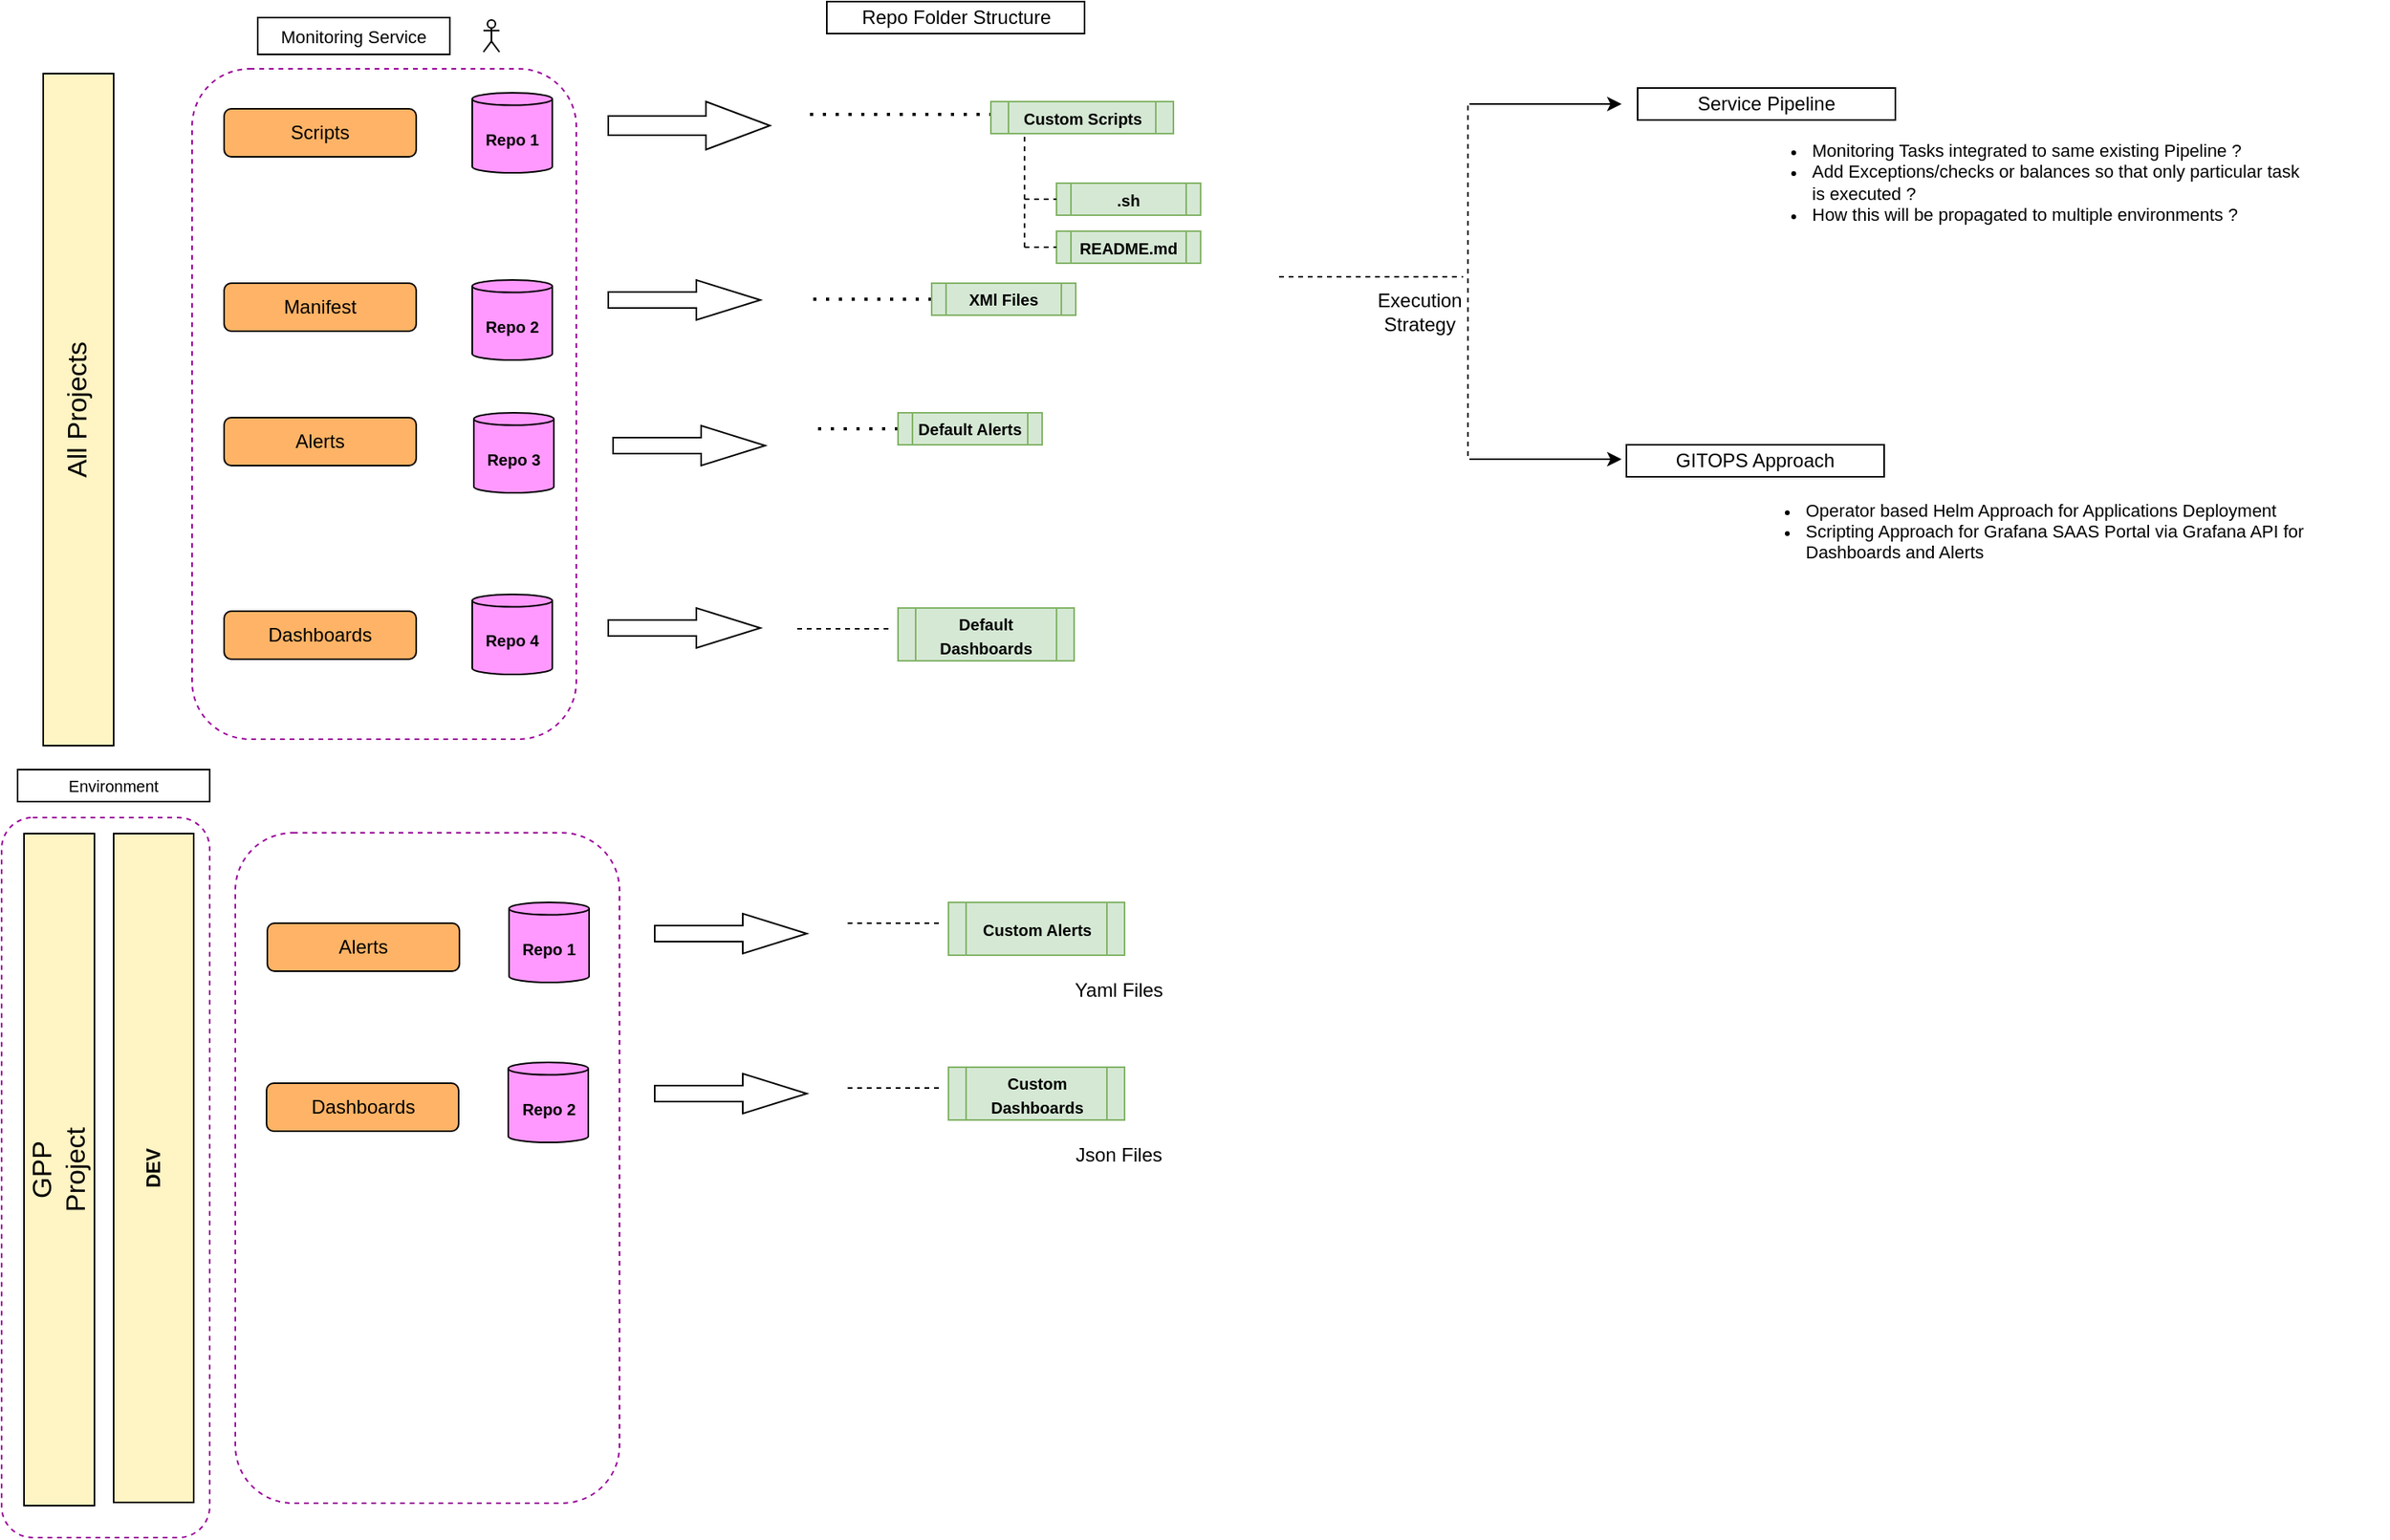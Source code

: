 <mxfile version="14.7.4" type="github">
  <diagram id="e1svnjk2He2mOXQz4SfX" name="Page-1">
    <mxGraphModel dx="1165" dy="455" grid="0" gridSize="10" guides="1" tooltips="1" connect="1" arrows="1" fold="1" page="0" pageScale="1" pageWidth="827" pageHeight="1169" math="0" shadow="0">
      <root>
        <mxCell id="0" />
        <mxCell id="1" parent="0" />
        <mxCell id="3rxL_w6OVFpMtlmRvImV-87" value="" style="rounded=1;whiteSpace=wrap;html=1;dashed=1;fontSize=12;strokeColor=#990099;" parent="1" vertex="1">
          <mxGeometry x="178" y="48" width="240" height="419" as="geometry" />
        </mxCell>
        <mxCell id="3rxL_w6OVFpMtlmRvImV-86" value="" style="rounded=1;whiteSpace=wrap;html=1;fontSize=12;dashed=1;strokeColor=#990099;" parent="1" vertex="1">
          <mxGeometry x="59" y="516" width="130" height="450" as="geometry" />
        </mxCell>
        <mxCell id="3rxL_w6OVFpMtlmRvImV-1" value="GPP &lt;br&gt;Project" style="rounded=0;whiteSpace=wrap;html=1;verticalAlign=middle;horizontal=0;fontSize=17;fillColor=#FFF4C3;" parent="1" vertex="1">
          <mxGeometry x="73" y="526" width="44" height="420" as="geometry" />
        </mxCell>
        <mxCell id="3rxL_w6OVFpMtlmRvImV-3" value="&lt;b&gt;DEV&lt;/b&gt;" style="rounded=0;whiteSpace=wrap;html=1;fontSize=12;horizontal=0;verticalAlign=middle;fillColor=#FFF4C3;" parent="1" vertex="1">
          <mxGeometry x="129" y="526" width="50" height="418" as="geometry" />
        </mxCell>
        <mxCell id="3rxL_w6OVFpMtlmRvImV-13" value="Scripts" style="rounded=1;whiteSpace=wrap;html=1;fontSize=12;fillColor=#FFB366;" parent="1" vertex="1">
          <mxGeometry x="198" y="73" width="120" height="30" as="geometry" />
        </mxCell>
        <mxCell id="3rxL_w6OVFpMtlmRvImV-19" value="&lt;b&gt;&lt;font style=&quot;font-size: 10px&quot;&gt;Repo 1&lt;/font&gt;&lt;/b&gt;" style="shape=cylinder3;whiteSpace=wrap;html=1;boundedLbl=1;backgroundOutline=1;size=3.896;fontSize=12;fillColor=#FF99FF;" parent="1" vertex="1">
          <mxGeometry x="353" y="63" width="50" height="50" as="geometry" />
        </mxCell>
        <mxCell id="3rxL_w6OVFpMtlmRvImV-22" value="Repo Folder Structure" style="text;html=1;fillColor=none;align=center;verticalAlign=middle;whiteSpace=wrap;rounded=0;fontSize=12;strokeColor=#000000;" parent="1" vertex="1">
          <mxGeometry x="574.5" y="6" width="161" height="20" as="geometry" />
        </mxCell>
        <mxCell id="3rxL_w6OVFpMtlmRvImV-23" value="&lt;font style=&quot;font-size: 10px&quot;&gt;Environment&lt;/font&gt;" style="text;html=1;fillColor=none;align=center;verticalAlign=middle;whiteSpace=wrap;rounded=0;fontSize=12;strokeColor=#000000;" parent="1" vertex="1">
          <mxGeometry x="69" y="486" width="120" height="20" as="geometry" />
        </mxCell>
        <mxCell id="3rxL_w6OVFpMtlmRvImV-25" value="&lt;font style=&quot;font-size: 11px&quot;&gt;Monitoring Service&lt;/font&gt;" style="text;html=1;fillColor=none;align=center;verticalAlign=middle;whiteSpace=wrap;rounded=0;fontSize=12;strokeColor=#000000;" parent="1" vertex="1">
          <mxGeometry x="219" y="16" width="120" height="23" as="geometry" />
        </mxCell>
        <mxCell id="3rxL_w6OVFpMtlmRvImV-27" value="" style="endArrow=none;dashed=1;html=1;dashPattern=1 3;strokeWidth=2;fontSize=12;" parent="1" edge="1">
          <mxGeometry width="50" height="50" relative="1" as="geometry">
            <mxPoint x="678" y="76.5" as="sourcePoint" />
            <mxPoint x="558" y="76.5" as="targetPoint" />
          </mxGeometry>
        </mxCell>
        <mxCell id="3rxL_w6OVFpMtlmRvImV-29" value="" style="endArrow=none;dashed=1;html=1;dashPattern=1 3;strokeWidth=2;fontSize=12;" parent="1" edge="1">
          <mxGeometry width="50" height="50" relative="1" as="geometry">
            <mxPoint x="640" y="192" as="sourcePoint" />
            <mxPoint x="560" y="192" as="targetPoint" />
          </mxGeometry>
        </mxCell>
        <mxCell id="3rxL_w6OVFpMtlmRvImV-30" value="&lt;font style=&quot;font-size: 10px&quot;&gt;&lt;b&gt;Custom Scripts&lt;/b&gt;&lt;/font&gt;" style="shape=process;whiteSpace=wrap;html=1;backgroundOutline=1;fontSize=12;fillColor=#d5e8d4;strokeColor=#82b366;" parent="1" vertex="1">
          <mxGeometry x="677" y="68.5" width="114" height="20" as="geometry" />
        </mxCell>
        <mxCell id="3rxL_w6OVFpMtlmRvImV-32" value="&lt;span style=&quot;font-size: 10px&quot;&gt;&lt;b&gt;XMl Files&lt;/b&gt;&lt;/span&gt;" style="shape=process;whiteSpace=wrap;html=1;backgroundOutline=1;fontSize=12;fillColor=#d5e8d4;strokeColor=#82b366;" parent="1" vertex="1">
          <mxGeometry x="640" y="182" width="90" height="20" as="geometry" />
        </mxCell>
        <mxCell id="3rxL_w6OVFpMtlmRvImV-54" value="" style="endArrow=none;dashed=1;html=1;dashPattern=1 3;strokeWidth=2;fontSize=12;" parent="1" edge="1">
          <mxGeometry width="50" height="50" relative="1" as="geometry">
            <mxPoint x="619" y="273" as="sourcePoint" />
            <mxPoint x="569" y="273" as="targetPoint" />
          </mxGeometry>
        </mxCell>
        <mxCell id="3rxL_w6OVFpMtlmRvImV-55" value="&lt;span style=&quot;font-size: 10px&quot;&gt;&lt;b&gt;Default Alerts&lt;/b&gt;&lt;/span&gt;" style="shape=process;whiteSpace=wrap;html=1;backgroundOutline=1;fontSize=12;fillColor=#d5e8d4;strokeColor=#82b366;" parent="1" vertex="1">
          <mxGeometry x="619" y="263" width="90" height="20" as="geometry" />
        </mxCell>
        <mxCell id="3rxL_w6OVFpMtlmRvImV-57" value="&lt;font style=&quot;font-size: 10px&quot;&gt;&lt;b&gt;.sh&lt;/b&gt;&lt;/font&gt;" style="shape=process;whiteSpace=wrap;html=1;backgroundOutline=1;fontSize=12;fillColor=#d5e8d4;strokeColor=#82b366;" parent="1" vertex="1">
          <mxGeometry x="718" y="119.5" width="90" height="20" as="geometry" />
        </mxCell>
        <mxCell id="3rxL_w6OVFpMtlmRvImV-58" value="&lt;font style=&quot;font-size: 10px&quot;&gt;&lt;b&gt;README.md&lt;/b&gt;&lt;/font&gt;" style="shape=process;whiteSpace=wrap;html=1;backgroundOutline=1;fontSize=12;fillColor=#d5e8d4;strokeColor=#82b366;" parent="1" vertex="1">
          <mxGeometry x="718" y="149.5" width="90" height="20" as="geometry" />
        </mxCell>
        <mxCell id="3rxL_w6OVFpMtlmRvImV-59" value="" style="endArrow=none;dashed=1;html=1;fontSize=12;entryX=0;entryY=0.5;entryDx=0;entryDy=0;" parent="1" target="3rxL_w6OVFpMtlmRvImV-57" edge="1">
          <mxGeometry width="50" height="50" relative="1" as="geometry">
            <mxPoint x="698" y="129.5" as="sourcePoint" />
            <mxPoint x="588" y="209.5" as="targetPoint" />
          </mxGeometry>
        </mxCell>
        <mxCell id="3rxL_w6OVFpMtlmRvImV-60" value="" style="endArrow=none;dashed=1;html=1;fontSize=12;entryX=0;entryY=0.5;entryDx=0;entryDy=0;" parent="1" edge="1">
          <mxGeometry width="50" height="50" relative="1" as="geometry">
            <mxPoint x="698" y="159.5" as="sourcePoint" />
            <mxPoint x="718" y="159.5" as="targetPoint" />
          </mxGeometry>
        </mxCell>
        <mxCell id="3rxL_w6OVFpMtlmRvImV-61" value="" style="endArrow=none;dashed=1;html=1;fontSize=12;" parent="1" edge="1">
          <mxGeometry width="50" height="50" relative="1" as="geometry">
            <mxPoint x="698" y="159.5" as="sourcePoint" />
            <mxPoint x="698" y="89.5" as="targetPoint" />
          </mxGeometry>
        </mxCell>
        <mxCell id="3rxL_w6OVFpMtlmRvImV-70" value="&lt;span style=&quot;font-size: 10px&quot;&gt;&lt;b&gt;Default Dashboards&lt;/b&gt;&lt;/span&gt;" style="shape=process;whiteSpace=wrap;html=1;backgroundOutline=1;fontSize=12;fillColor=#d5e8d4;strokeColor=#82b366;" parent="1" vertex="1">
          <mxGeometry x="619" y="385" width="110" height="33" as="geometry" />
        </mxCell>
        <mxCell id="3rxL_w6OVFpMtlmRvImV-72" value="" style="endArrow=none;dashed=1;html=1;fontSize=12;" parent="1" edge="1">
          <mxGeometry width="50" height="50" relative="1" as="geometry">
            <mxPoint x="556" y="398" as="sourcePoint" />
            <mxPoint x="616" y="398" as="targetPoint" />
          </mxGeometry>
        </mxCell>
        <mxCell id="3rxL_w6OVFpMtlmRvImV-75" value="" style="html=1;shadow=0;dashed=0;align=center;verticalAlign=middle;shape=mxgraph.arrows2.arrow;dy=0.6;dx=40;notch=0;fontSize=12;" parent="1" vertex="1">
          <mxGeometry x="438" y="68.5" width="101" height="30" as="geometry" />
        </mxCell>
        <mxCell id="3rxL_w6OVFpMtlmRvImV-77" value="" style="shape=umlActor;verticalLabelPosition=bottom;verticalAlign=top;html=1;outlineConnect=0;fontSize=12;" parent="1" vertex="1">
          <mxGeometry x="360" y="17.5" width="10" height="20" as="geometry" />
        </mxCell>
        <mxCell id="3rxL_w6OVFpMtlmRvImV-90" value="&lt;b&gt;&lt;font style=&quot;font-size: 10px&quot;&gt;Repo 2&lt;/font&gt;&lt;/b&gt;" style="shape=cylinder3;whiteSpace=wrap;html=1;boundedLbl=1;backgroundOutline=1;size=3.896;fontSize=12;fillColor=#FF99FF;" parent="1" vertex="1">
          <mxGeometry x="353" y="180" width="50" height="50" as="geometry" />
        </mxCell>
        <mxCell id="RcTfPBsKg6dC-d5t9H8r-1" value="" style="endArrow=none;dashed=1;html=1;" parent="1" edge="1">
          <mxGeometry width="50" height="50" relative="1" as="geometry">
            <mxPoint x="857" y="178" as="sourcePoint" />
            <mxPoint x="972" y="178" as="targetPoint" />
          </mxGeometry>
        </mxCell>
        <mxCell id="RcTfPBsKg6dC-d5t9H8r-2" value="" style="endArrow=none;dashed=1;html=1;" parent="1" edge="1">
          <mxGeometry width="50" height="50" relative="1" as="geometry">
            <mxPoint x="975" y="290" as="sourcePoint" />
            <mxPoint x="975" y="68" as="targetPoint" />
          </mxGeometry>
        </mxCell>
        <mxCell id="RcTfPBsKg6dC-d5t9H8r-5" value="" style="endArrow=classic;html=1;" parent="1" edge="1">
          <mxGeometry width="50" height="50" relative="1" as="geometry">
            <mxPoint x="976" y="70" as="sourcePoint" />
            <mxPoint x="1071" y="70" as="targetPoint" />
          </mxGeometry>
        </mxCell>
        <mxCell id="RcTfPBsKg6dC-d5t9H8r-6" value="" style="endArrow=classic;html=1;" parent="1" edge="1">
          <mxGeometry width="50" height="50" relative="1" as="geometry">
            <mxPoint x="976" y="292" as="sourcePoint" />
            <mxPoint x="1071" y="292" as="targetPoint" />
          </mxGeometry>
        </mxCell>
        <mxCell id="RcTfPBsKg6dC-d5t9H8r-7" value="Service Pipeline" style="text;html=1;fillColor=none;align=center;verticalAlign=middle;whiteSpace=wrap;rounded=0;fontSize=12;strokeColor=#000000;" parent="1" vertex="1">
          <mxGeometry x="1081" y="60" width="161" height="20" as="geometry" />
        </mxCell>
        <mxCell id="RcTfPBsKg6dC-d5t9H8r-8" value="&lt;ul style=&quot;font-size: 11px&quot;&gt;&lt;li&gt;Monitoring Tasks integrated to same existing Pipeline ?&lt;/li&gt;&lt;li&gt;Add Exceptions/checks or balances so that only particular task is executed ?&lt;/li&gt;&lt;li&gt;How this will be propagated to multiple environments ?&lt;/li&gt;&lt;/ul&gt;" style="text;html=1;strokeColor=none;fillColor=none;align=left;verticalAlign=middle;whiteSpace=wrap;rounded=0;fontSize=12;" parent="1" vertex="1">
          <mxGeometry x="1148" y="109" width="357" height="20" as="geometry" />
        </mxCell>
        <mxCell id="RcTfPBsKg6dC-d5t9H8r-9" value="GITOPS Approach" style="text;html=1;fillColor=none;align=center;verticalAlign=middle;whiteSpace=wrap;rounded=0;fontSize=12;strokeColor=#000000;" parent="1" vertex="1">
          <mxGeometry x="1074" y="283" width="161" height="20" as="geometry" />
        </mxCell>
        <mxCell id="RcTfPBsKg6dC-d5t9H8r-10" value="&lt;ul style=&quot;font-size: 11px&quot;&gt;&lt;li&gt;Operator based Helm Approach for Applications Deployment&lt;/li&gt;&lt;li&gt;Scripting Approach for Grafana SAAS Portal via Grafana API for Dashboards and Alerts&lt;/li&gt;&lt;/ul&gt;" style="text;html=1;strokeColor=none;fillColor=none;align=left;verticalAlign=middle;whiteSpace=wrap;rounded=0;fontSize=12;" parent="1" vertex="1">
          <mxGeometry x="1144" y="327" width="406" height="20" as="geometry" />
        </mxCell>
        <mxCell id="RcTfPBsKg6dC-d5t9H8r-12" value="Execution &lt;br&gt;Strategy" style="text;html=1;strokeColor=none;fillColor=none;align=center;verticalAlign=middle;whiteSpace=wrap;rounded=0;fontSize=12;" parent="1" vertex="1">
          <mxGeometry x="880" y="190" width="130" height="20" as="geometry" />
        </mxCell>
        <mxCell id="0w0egjdCd1siMiY4N0EC-1" value="Manifest" style="rounded=1;whiteSpace=wrap;html=1;fontSize=12;fillColor=#FFB366;" vertex="1" parent="1">
          <mxGeometry x="198" y="182" width="120" height="30" as="geometry" />
        </mxCell>
        <mxCell id="0w0egjdCd1siMiY4N0EC-2" value="" style="html=1;shadow=0;dashed=0;align=center;verticalAlign=middle;shape=mxgraph.arrows2.arrow;dy=0.6;dx=40;notch=0;fontSize=12;" vertex="1" parent="1">
          <mxGeometry x="438" y="180" width="95" height="25" as="geometry" />
        </mxCell>
        <mxCell id="0w0egjdCd1siMiY4N0EC-3" value="&lt;b&gt;&lt;font style=&quot;font-size: 10px&quot;&gt;Repo 3&lt;/font&gt;&lt;/b&gt;" style="shape=cylinder3;whiteSpace=wrap;html=1;boundedLbl=1;backgroundOutline=1;size=3.896;fontSize=12;fillColor=#FF99FF;" vertex="1" parent="1">
          <mxGeometry x="354" y="263" width="50" height="50" as="geometry" />
        </mxCell>
        <mxCell id="0w0egjdCd1siMiY4N0EC-4" value="Alerts" style="rounded=1;whiteSpace=wrap;html=1;fontSize=12;fillColor=#FFB366;" vertex="1" parent="1">
          <mxGeometry x="198" y="266" width="120" height="30" as="geometry" />
        </mxCell>
        <mxCell id="0w0egjdCd1siMiY4N0EC-5" value="&lt;b&gt;&lt;font style=&quot;font-size: 10px&quot;&gt;Repo 4&lt;/font&gt;&lt;/b&gt;" style="shape=cylinder3;whiteSpace=wrap;html=1;boundedLbl=1;backgroundOutline=1;size=3.896;fontSize=12;fillColor=#FF99FF;" vertex="1" parent="1">
          <mxGeometry x="353" y="376.5" width="50" height="50" as="geometry" />
        </mxCell>
        <mxCell id="0w0egjdCd1siMiY4N0EC-6" value="Dashboards" style="rounded=1;whiteSpace=wrap;html=1;fontSize=12;fillColor=#FFB366;" vertex="1" parent="1">
          <mxGeometry x="198" y="387" width="120" height="30" as="geometry" />
        </mxCell>
        <mxCell id="0w0egjdCd1siMiY4N0EC-7" value="" style="html=1;shadow=0;dashed=0;align=center;verticalAlign=middle;shape=mxgraph.arrows2.arrow;dy=0.6;dx=40;notch=0;fontSize=12;" vertex="1" parent="1">
          <mxGeometry x="441" y="271" width="95" height="25" as="geometry" />
        </mxCell>
        <mxCell id="0w0egjdCd1siMiY4N0EC-8" value="" style="html=1;shadow=0;dashed=0;align=center;verticalAlign=middle;shape=mxgraph.arrows2.arrow;dy=0.6;dx=40;notch=0;fontSize=12;" vertex="1" parent="1">
          <mxGeometry x="438" y="385" width="95" height="25" as="geometry" />
        </mxCell>
        <mxCell id="0w0egjdCd1siMiY4N0EC-9" value="" style="rounded=1;whiteSpace=wrap;html=1;dashed=1;fontSize=12;strokeColor=#990099;" vertex="1" parent="1">
          <mxGeometry x="205" y="525.5" width="240" height="419" as="geometry" />
        </mxCell>
        <mxCell id="0w0egjdCd1siMiY4N0EC-10" value="All Projects&lt;br&gt;" style="rounded=0;whiteSpace=wrap;html=1;verticalAlign=middle;horizontal=0;fontSize=17;fillColor=#FFF4C3;" vertex="1" parent="1">
          <mxGeometry x="85" y="51" width="44" height="420" as="geometry" />
        </mxCell>
        <mxCell id="0w0egjdCd1siMiY4N0EC-11" value="Alerts" style="rounded=1;whiteSpace=wrap;html=1;fontSize=12;fillColor=#FFB366;" vertex="1" parent="1">
          <mxGeometry x="225" y="582" width="120" height="30" as="geometry" />
        </mxCell>
        <mxCell id="0w0egjdCd1siMiY4N0EC-12" value="&lt;b&gt;&lt;font style=&quot;font-size: 10px&quot;&gt;Repo 1&lt;/font&gt;&lt;/b&gt;" style="shape=cylinder3;whiteSpace=wrap;html=1;boundedLbl=1;backgroundOutline=1;size=3.896;fontSize=12;fillColor=#FF99FF;" vertex="1" parent="1">
          <mxGeometry x="376" y="569" width="50" height="50" as="geometry" />
        </mxCell>
        <mxCell id="0w0egjdCd1siMiY4N0EC-13" value="" style="html=1;shadow=0;dashed=0;align=center;verticalAlign=middle;shape=mxgraph.arrows2.arrow;dy=0.6;dx=40;notch=0;fontSize=12;" vertex="1" parent="1">
          <mxGeometry x="467" y="576" width="95" height="25" as="geometry" />
        </mxCell>
        <mxCell id="0w0egjdCd1siMiY4N0EC-14" value="&lt;span style=&quot;font-size: 10px&quot;&gt;&lt;b&gt;Custom Alerts&lt;/b&gt;&lt;/span&gt;" style="shape=process;whiteSpace=wrap;html=1;backgroundOutline=1;fontSize=12;fillColor=#d5e8d4;strokeColor=#82b366;" vertex="1" parent="1">
          <mxGeometry x="650.5" y="569" width="110" height="33" as="geometry" />
        </mxCell>
        <mxCell id="0w0egjdCd1siMiY4N0EC-15" value="" style="endArrow=none;dashed=1;html=1;fontSize=12;" edge="1" parent="1">
          <mxGeometry width="50" height="50" relative="1" as="geometry">
            <mxPoint x="587.5" y="582" as="sourcePoint" />
            <mxPoint x="647.5" y="582" as="targetPoint" />
          </mxGeometry>
        </mxCell>
        <mxCell id="0w0egjdCd1siMiY4N0EC-16" value="Yaml Files" style="text;html=1;strokeColor=none;fillColor=none;align=center;verticalAlign=middle;whiteSpace=wrap;rounded=0;fontSize=12;" vertex="1" parent="1">
          <mxGeometry x="692" y="614" width="130" height="20" as="geometry" />
        </mxCell>
        <mxCell id="0w0egjdCd1siMiY4N0EC-19" value="Dashboards" style="rounded=1;whiteSpace=wrap;html=1;fontSize=12;fillColor=#FFB366;" vertex="1" parent="1">
          <mxGeometry x="224.5" y="682" width="120" height="30" as="geometry" />
        </mxCell>
        <mxCell id="0w0egjdCd1siMiY4N0EC-20" value="&lt;b&gt;&lt;font style=&quot;font-size: 10px&quot;&gt;Repo 2&lt;/font&gt;&lt;/b&gt;" style="shape=cylinder3;whiteSpace=wrap;html=1;boundedLbl=1;backgroundOutline=1;size=3.896;fontSize=12;fillColor=#FF99FF;" vertex="1" parent="1">
          <mxGeometry x="375.5" y="669" width="50" height="50" as="geometry" />
        </mxCell>
        <mxCell id="0w0egjdCd1siMiY4N0EC-21" value="" style="html=1;shadow=0;dashed=0;align=center;verticalAlign=middle;shape=mxgraph.arrows2.arrow;dy=0.6;dx=40;notch=0;fontSize=12;" vertex="1" parent="1">
          <mxGeometry x="467" y="676" width="95" height="25" as="geometry" />
        </mxCell>
        <mxCell id="0w0egjdCd1siMiY4N0EC-22" value="&lt;span style=&quot;font-size: 10px&quot;&gt;&lt;b&gt;Custom Dashboards&lt;/b&gt;&lt;/span&gt;" style="shape=process;whiteSpace=wrap;html=1;backgroundOutline=1;fontSize=12;fillColor=#d5e8d4;strokeColor=#82b366;" vertex="1" parent="1">
          <mxGeometry x="650.5" y="672" width="110" height="33" as="geometry" />
        </mxCell>
        <mxCell id="0w0egjdCd1siMiY4N0EC-23" value="" style="endArrow=none;dashed=1;html=1;fontSize=12;" edge="1" parent="1">
          <mxGeometry width="50" height="50" relative="1" as="geometry">
            <mxPoint x="587.5" y="685" as="sourcePoint" />
            <mxPoint x="647.5" y="685" as="targetPoint" />
          </mxGeometry>
        </mxCell>
        <mxCell id="0w0egjdCd1siMiY4N0EC-24" value="Json Files" style="text;html=1;strokeColor=none;fillColor=none;align=center;verticalAlign=middle;whiteSpace=wrap;rounded=0;fontSize=12;" vertex="1" parent="1">
          <mxGeometry x="692" y="717" width="130" height="20" as="geometry" />
        </mxCell>
      </root>
    </mxGraphModel>
  </diagram>
</mxfile>
